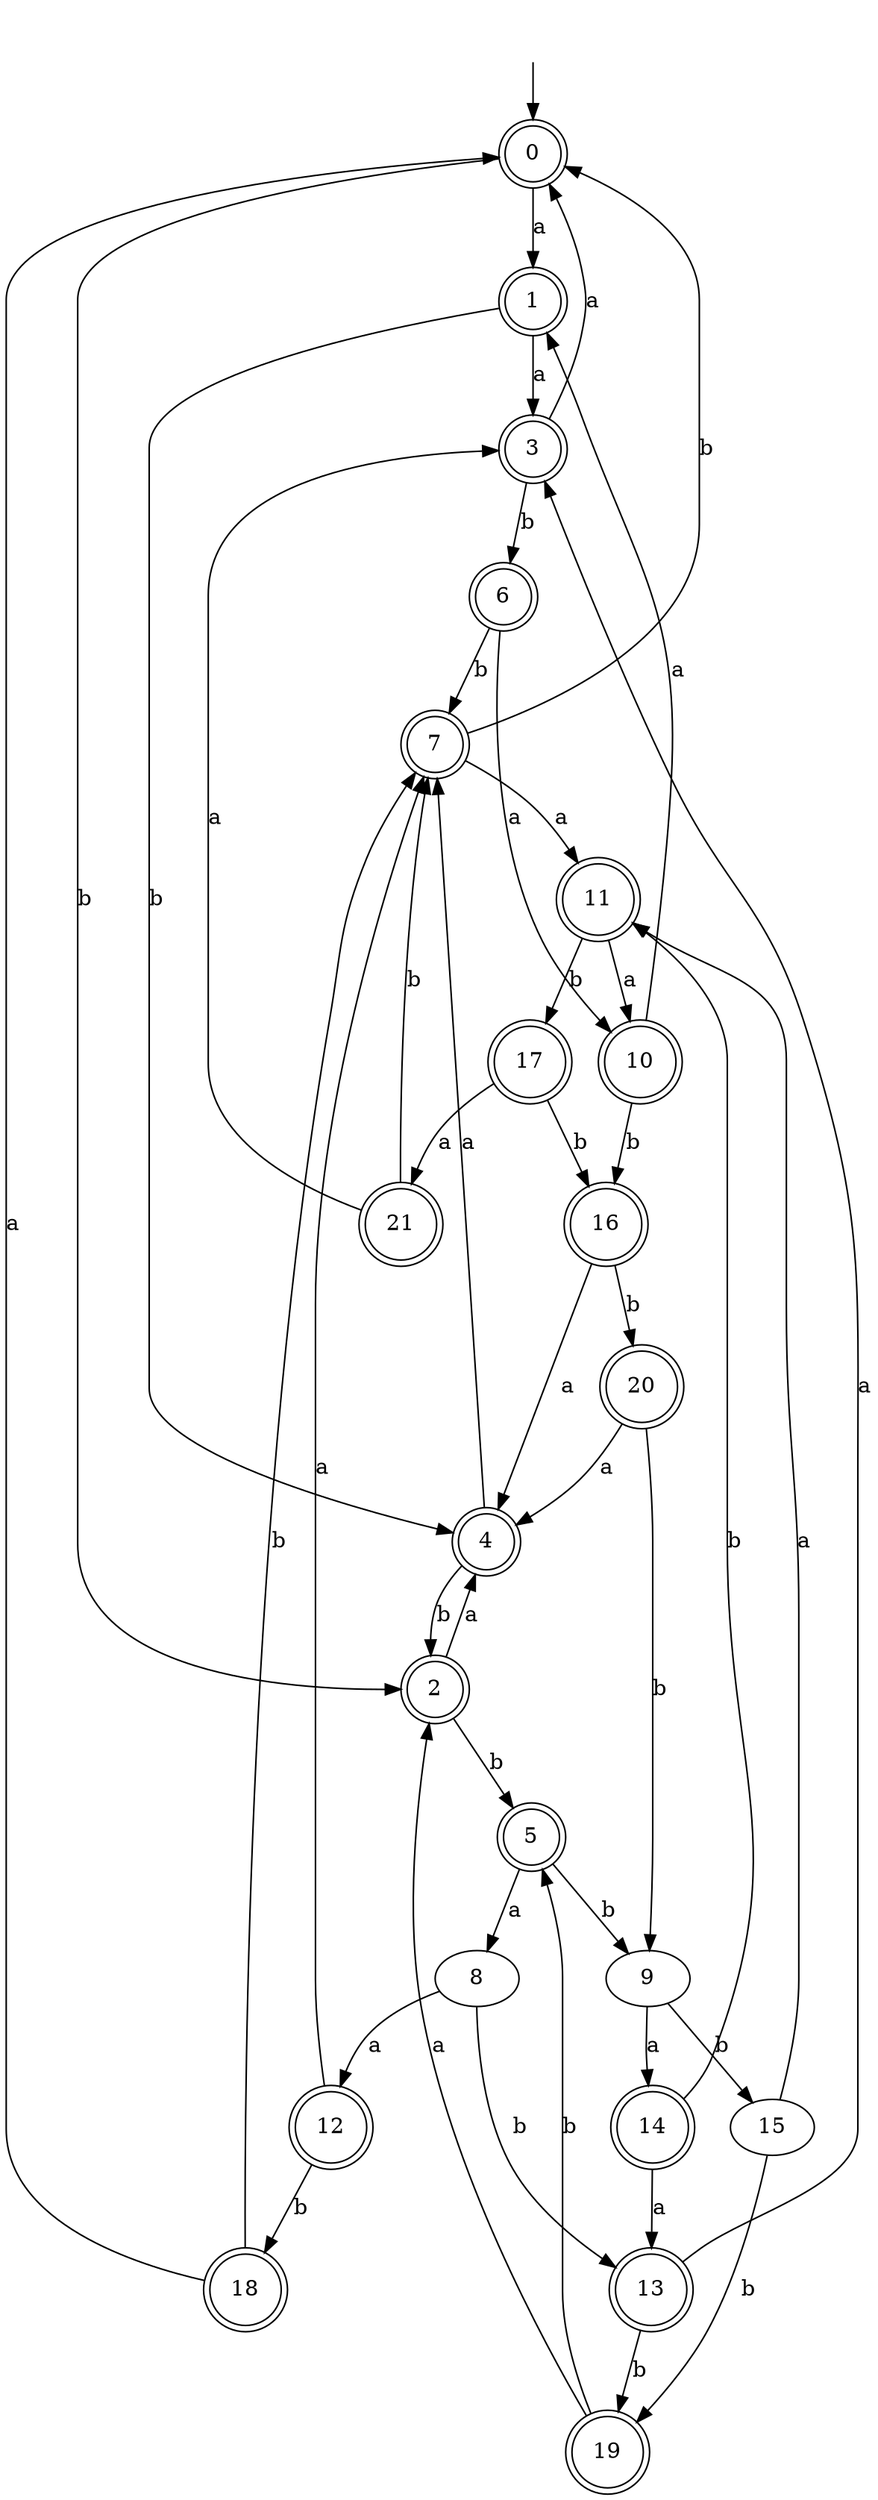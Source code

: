digraph RandomDFA {
  __start0 [label="", shape=none];
  __start0 -> 0 [label=""];
  0 [shape=circle] [shape=doublecircle]
  0 -> 1 [label="a"]
  0 -> 2 [label="b"]
  1 [shape=doublecircle]
  1 -> 3 [label="a"]
  1 -> 4 [label="b"]
  2 [shape=doublecircle]
  2 -> 4 [label="a"]
  2 -> 5 [label="b"]
  3 [shape=doublecircle]
  3 -> 0 [label="a"]
  3 -> 6 [label="b"]
  4 [shape=doublecircle]
  4 -> 7 [label="a"]
  4 -> 2 [label="b"]
  5 [shape=doublecircle]
  5 -> 8 [label="a"]
  5 -> 9 [label="b"]
  6 [shape=doublecircle]
  6 -> 10 [label="a"]
  6 -> 7 [label="b"]
  7 [shape=doublecircle]
  7 -> 11 [label="a"]
  7 -> 0 [label="b"]
  8
  8 -> 12 [label="a"]
  8 -> 13 [label="b"]
  9
  9 -> 14 [label="a"]
  9 -> 15 [label="b"]
  10 [shape=doublecircle]
  10 -> 1 [label="a"]
  10 -> 16 [label="b"]
  11 [shape=doublecircle]
  11 -> 10 [label="a"]
  11 -> 17 [label="b"]
  12 [shape=doublecircle]
  12 -> 7 [label="a"]
  12 -> 18 [label="b"]
  13 [shape=doublecircle]
  13 -> 3 [label="a"]
  13 -> 19 [label="b"]
  14 [shape=doublecircle]
  14 -> 13 [label="a"]
  14 -> 11 [label="b"]
  15
  15 -> 11 [label="a"]
  15 -> 19 [label="b"]
  16 [shape=doublecircle]
  16 -> 4 [label="a"]
  16 -> 20 [label="b"]
  17 [shape=doublecircle]
  17 -> 21 [label="a"]
  17 -> 16 [label="b"]
  18 [shape=doublecircle]
  18 -> 0 [label="a"]
  18 -> 7 [label="b"]
  19 [shape=doublecircle]
  19 -> 2 [label="a"]
  19 -> 5 [label="b"]
  20 [shape=doublecircle]
  20 -> 4 [label="a"]
  20 -> 9 [label="b"]
  21 [shape=doublecircle]
  21 -> 3 [label="a"]
  21 -> 7 [label="b"]
}
